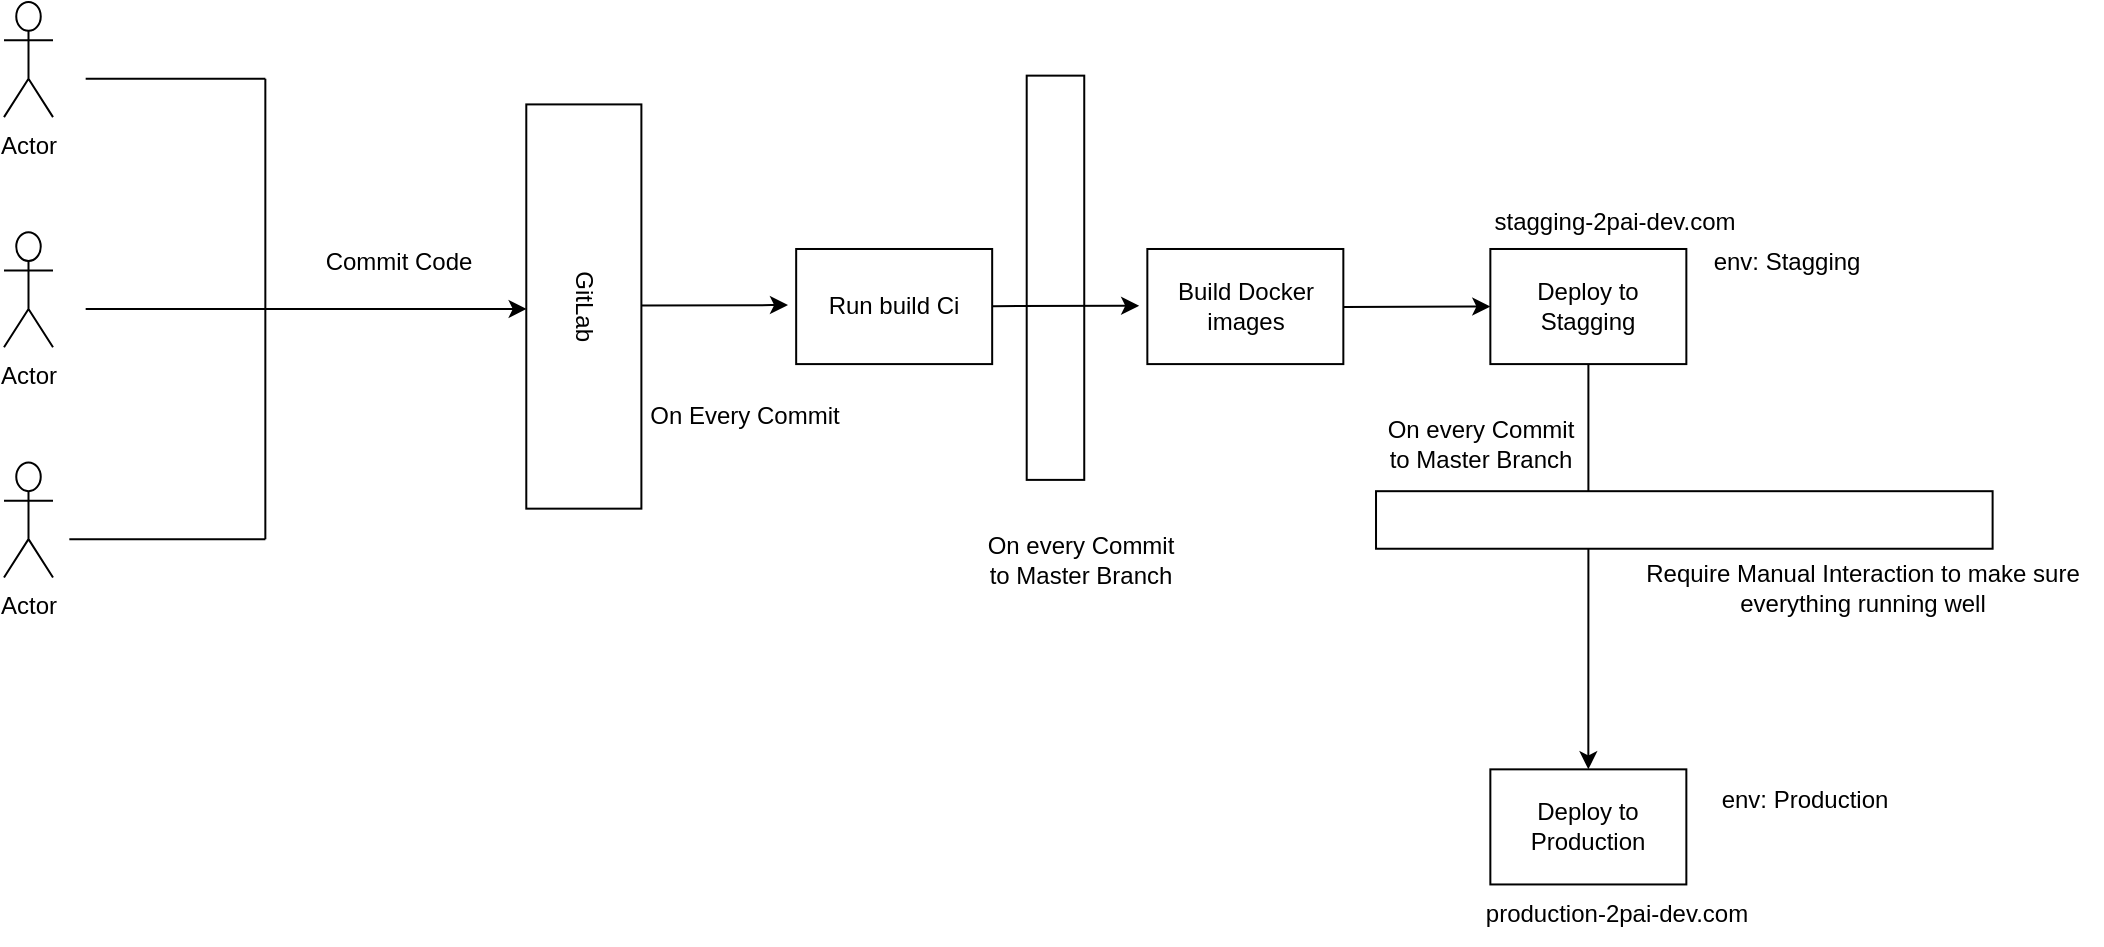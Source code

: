 <mxfile version="20.4.0" type="github">
  <diagram id="zloy9zrLZ1wWkiFGT145" name="Page-1">
    <mxGraphModel dx="946" dy="645" grid="1" gridSize="10" guides="1" tooltips="1" connect="1" arrows="1" fold="1" page="1" pageScale="1" pageWidth="1169" pageHeight="1654" math="0" shadow="0">
      <root>
        <mxCell id="0" />
        <mxCell id="1" parent="0" />
        <mxCell id="tNd2uU0bsCmuSxHjag_w-1" value="" style="group" vertex="1" connectable="0" parent="1">
          <mxGeometry x="70" y="110" width="1004.51" height="470" as="geometry" />
        </mxCell>
        <mxCell id="tNd2uU0bsCmuSxHjag_w-2" value="" style="rounded=0;whiteSpace=wrap;html=1;rotation=90;" vertex="1" parent="tNd2uU0bsCmuSxHjag_w-1">
          <mxGeometry x="424.671" y="123.495" width="202.127" height="28.776" as="geometry" />
        </mxCell>
        <mxCell id="tNd2uU0bsCmuSxHjag_w-3" value="Actor" style="shape=umlActor;verticalLabelPosition=bottom;verticalAlign=top;html=1;outlineConnect=0;" vertex="1" parent="tNd2uU0bsCmuSxHjag_w-1">
          <mxGeometry width="24.5" height="57.551" as="geometry" />
        </mxCell>
        <mxCell id="tNd2uU0bsCmuSxHjag_w-4" value="Actor" style="shape=umlActor;verticalLabelPosition=bottom;verticalAlign=top;html=1;outlineConnect=0;" vertex="1" parent="tNd2uU0bsCmuSxHjag_w-1">
          <mxGeometry y="115.102" width="24.5" height="57.551" as="geometry" />
        </mxCell>
        <mxCell id="tNd2uU0bsCmuSxHjag_w-5" value="Actor" style="shape=umlActor;verticalLabelPosition=bottom;verticalAlign=top;html=1;outlineConnect=0;" vertex="1" parent="tNd2uU0bsCmuSxHjag_w-1">
          <mxGeometry y="230.204" width="24.5" height="57.551" as="geometry" />
        </mxCell>
        <mxCell id="tNd2uU0bsCmuSxHjag_w-6" value="" style="endArrow=none;html=1;rounded=0;" edge="1" parent="tNd2uU0bsCmuSxHjag_w-1">
          <mxGeometry width="50" height="50" relative="1" as="geometry">
            <mxPoint x="40.834" y="38.367" as="sourcePoint" />
            <mxPoint x="130.668" y="38.367" as="targetPoint" />
          </mxGeometry>
        </mxCell>
        <mxCell id="tNd2uU0bsCmuSxHjag_w-7" value="" style="endArrow=none;html=1;rounded=0;" edge="1" parent="tNd2uU0bsCmuSxHjag_w-1">
          <mxGeometry width="50" height="50" relative="1" as="geometry">
            <mxPoint x="40.834" y="153.469" as="sourcePoint" />
            <mxPoint x="130.668" y="153.469" as="targetPoint" />
          </mxGeometry>
        </mxCell>
        <mxCell id="tNd2uU0bsCmuSxHjag_w-8" value="" style="endArrow=none;html=1;rounded=0;" edge="1" parent="tNd2uU0bsCmuSxHjag_w-1">
          <mxGeometry width="50" height="50" relative="1" as="geometry">
            <mxPoint x="32.667" y="268.571" as="sourcePoint" />
            <mxPoint x="130.668" y="268.571" as="targetPoint" />
          </mxGeometry>
        </mxCell>
        <mxCell id="tNd2uU0bsCmuSxHjag_w-9" value="" style="endArrow=none;html=1;rounded=0;" edge="1" parent="tNd2uU0bsCmuSxHjag_w-1">
          <mxGeometry width="50" height="50" relative="1" as="geometry">
            <mxPoint x="130.668" y="38.367" as="sourcePoint" />
            <mxPoint x="130.668" y="268.571" as="targetPoint" />
          </mxGeometry>
        </mxCell>
        <mxCell id="tNd2uU0bsCmuSxHjag_w-10" value="" style="endArrow=classic;html=1;rounded=0;" edge="1" parent="tNd2uU0bsCmuSxHjag_w-1">
          <mxGeometry width="50" height="50" relative="1" as="geometry">
            <mxPoint x="130.668" y="153.469" as="sourcePoint" />
            <mxPoint x="261.336" y="153.469" as="targetPoint" />
          </mxGeometry>
        </mxCell>
        <mxCell id="tNd2uU0bsCmuSxHjag_w-11" value="Commit Code" style="text;html=1;align=center;verticalAlign=middle;resizable=0;points=[];autosize=1;strokeColor=none;fillColor=none;" vertex="1" parent="tNd2uU0bsCmuSxHjag_w-1">
          <mxGeometry x="147.001" y="115.102" width="100" height="30" as="geometry" />
        </mxCell>
        <mxCell id="tNd2uU0bsCmuSxHjag_w-12" value="GitLab" style="rounded=0;whiteSpace=wrap;html=1;rotation=90;" vertex="1" parent="tNd2uU0bsCmuSxHjag_w-1">
          <mxGeometry x="188.856" y="123.495" width="202.127" height="57.551" as="geometry" />
        </mxCell>
        <mxCell id="tNd2uU0bsCmuSxHjag_w-13" value="" style="endArrow=classic;html=1;rounded=0;" edge="1" parent="tNd2uU0bsCmuSxHjag_w-1">
          <mxGeometry width="50" height="50" relative="1" as="geometry">
            <mxPoint x="318.503" y="151.791" as="sourcePoint" />
            <mxPoint x="392.004" y="151.551" as="targetPoint" />
            <Array as="points">
              <mxPoint x="383.837" y="151.551" />
            </Array>
          </mxGeometry>
        </mxCell>
        <mxCell id="tNd2uU0bsCmuSxHjag_w-14" value="Run build Ci" style="rounded=0;whiteSpace=wrap;html=1;" vertex="1" parent="tNd2uU0bsCmuSxHjag_w-1">
          <mxGeometry x="396.087" y="123.495" width="98.001" height="57.551" as="geometry" />
        </mxCell>
        <mxCell id="tNd2uU0bsCmuSxHjag_w-15" value="" style="endArrow=classic;html=1;rounded=0;" edge="1" parent="tNd2uU0bsCmuSxHjag_w-1">
          <mxGeometry width="50" height="50" relative="1" as="geometry">
            <mxPoint x="494.088" y="152.107" as="sourcePoint" />
            <mxPoint x="567.589" y="151.868" as="targetPoint" />
            <Array as="points">
              <mxPoint x="559.422" y="151.868" />
            </Array>
          </mxGeometry>
        </mxCell>
        <mxCell id="tNd2uU0bsCmuSxHjag_w-16" value="On Every Commit" style="text;html=1;align=center;verticalAlign=middle;resizable=0;points=[];autosize=1;strokeColor=none;fillColor=none;" vertex="1" parent="tNd2uU0bsCmuSxHjag_w-1">
          <mxGeometry x="310.336" y="191.837" width="120" height="30" as="geometry" />
        </mxCell>
        <mxCell id="tNd2uU0bsCmuSxHjag_w-17" value="On every Commit&lt;br&gt;to Master Branch" style="text;html=1;align=center;verticalAlign=middle;resizable=0;points=[];autosize=1;strokeColor=none;fillColor=none;" vertex="1" parent="tNd2uU0bsCmuSxHjag_w-1">
          <mxGeometry x="477.755" y="258.98" width="120" height="40" as="geometry" />
        </mxCell>
        <mxCell id="tNd2uU0bsCmuSxHjag_w-18" value="Build Docker images" style="rounded=0;whiteSpace=wrap;html=1;" vertex="1" parent="tNd2uU0bsCmuSxHjag_w-1">
          <mxGeometry x="571.672" y="123.495" width="98.001" height="57.551" as="geometry" />
        </mxCell>
        <mxCell id="tNd2uU0bsCmuSxHjag_w-19" value="" style="endArrow=classic;html=1;rounded=0;" edge="1" parent="tNd2uU0bsCmuSxHjag_w-1">
          <mxGeometry width="50" height="50" relative="1" as="geometry">
            <mxPoint x="669.673" y="152.51" as="sourcePoint" />
            <mxPoint x="743.174" y="152.27" as="targetPoint" />
            <Array as="points">
              <mxPoint x="735.007" y="152.27" />
            </Array>
          </mxGeometry>
        </mxCell>
        <mxCell id="tNd2uU0bsCmuSxHjag_w-20" style="edgeStyle=orthogonalEdgeStyle;rounded=0;orthogonalLoop=1;jettySize=auto;html=1;" edge="1" parent="tNd2uU0bsCmuSxHjag_w-1" source="tNd2uU0bsCmuSxHjag_w-21">
          <mxGeometry relative="1" as="geometry">
            <mxPoint x="792.175" y="383.673" as="targetPoint" />
          </mxGeometry>
        </mxCell>
        <mxCell id="tNd2uU0bsCmuSxHjag_w-21" value="Deploy to Stagging" style="rounded=0;whiteSpace=wrap;html=1;" vertex="1" parent="tNd2uU0bsCmuSxHjag_w-1">
          <mxGeometry x="743.174" y="123.495" width="98.001" height="57.551" as="geometry" />
        </mxCell>
        <mxCell id="tNd2uU0bsCmuSxHjag_w-22" value="env: Stagging" style="text;html=1;align=center;verticalAlign=middle;resizable=0;points=[];autosize=1;strokeColor=none;fillColor=none;" vertex="1" parent="tNd2uU0bsCmuSxHjag_w-1">
          <mxGeometry x="841.175" y="115.102" width="100" height="30" as="geometry" />
        </mxCell>
        <mxCell id="tNd2uU0bsCmuSxHjag_w-23" value="" style="rounded=0;whiteSpace=wrap;html=1;rotation=-180;" vertex="1" parent="tNd2uU0bsCmuSxHjag_w-1">
          <mxGeometry x="686.007" y="244.592" width="308.295" height="28.776" as="geometry" />
        </mxCell>
        <mxCell id="tNd2uU0bsCmuSxHjag_w-24" value="Deploy to Production" style="rounded=0;whiteSpace=wrap;html=1;" vertex="1" parent="tNd2uU0bsCmuSxHjag_w-1">
          <mxGeometry x="743.174" y="383.673" width="98.001" height="57.551" as="geometry" />
        </mxCell>
        <mxCell id="tNd2uU0bsCmuSxHjag_w-25" value="env: Production" style="text;html=1;align=center;verticalAlign=middle;resizable=0;points=[];autosize=1;strokeColor=none;fillColor=none;" vertex="1" parent="tNd2uU0bsCmuSxHjag_w-1">
          <mxGeometry x="845.258" y="383.673" width="110" height="30" as="geometry" />
        </mxCell>
        <mxCell id="tNd2uU0bsCmuSxHjag_w-26" value="Require Manual Interaction to make sure&lt;br&gt;everything running well" style="text;html=1;align=center;verticalAlign=middle;resizable=0;points=[];autosize=1;strokeColor=none;fillColor=none;" vertex="1" parent="tNd2uU0bsCmuSxHjag_w-1">
          <mxGeometry x="808.508" y="273.367" width="240" height="40" as="geometry" />
        </mxCell>
        <mxCell id="tNd2uU0bsCmuSxHjag_w-27" value="On every Commit&lt;br&gt;to Master Branch" style="text;html=1;align=center;verticalAlign=middle;resizable=0;points=[];autosize=1;strokeColor=none;fillColor=none;" vertex="1" parent="tNd2uU0bsCmuSxHjag_w-1">
          <mxGeometry x="677.84" y="201.429" width="120" height="40" as="geometry" />
        </mxCell>
        <mxCell id="tNd2uU0bsCmuSxHjag_w-28" value="stagging-2pai-dev.com" style="text;html=1;align=center;verticalAlign=middle;resizable=0;points=[];autosize=1;strokeColor=none;fillColor=none;" vertex="1" parent="tNd2uU0bsCmuSxHjag_w-1">
          <mxGeometry x="735.007" y="94.719" width="140" height="30" as="geometry" />
        </mxCell>
        <mxCell id="tNd2uU0bsCmuSxHjag_w-29" value="production-2pai-dev.com" style="text;html=1;align=center;verticalAlign=middle;resizable=0;points=[];autosize=1;strokeColor=none;fillColor=none;" vertex="1" parent="tNd2uU0bsCmuSxHjag_w-1">
          <mxGeometry x="730.924" y="441.224" width="150" height="30" as="geometry" />
        </mxCell>
      </root>
    </mxGraphModel>
  </diagram>
</mxfile>
